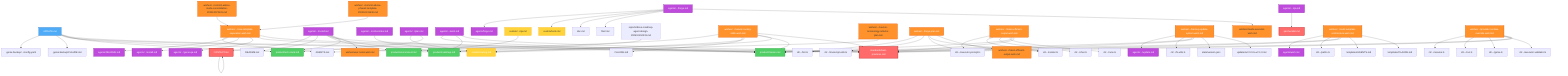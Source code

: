 graph TD

  %% Define styles
  classDef hub fill:#ff6b6b,stroke:#c92a2a,stroke-width:3px,color:#fff
  classDef loader fill:#4dabf7,stroke:#1971c2,stroke-width:2px,color:#fff
  classDef product fill:#51cf66,stroke:#2f9e44,stroke-width:2px
  classDef custom fill:#ffd43b,stroke:#fab005,stroke-width:2px
  classDef agent fill:#be4bdb,stroke:#9c36b5,stroke-width:2px,color:#fff
  classDef wish fill:#ff922b,stroke:#e8590c,stroke-width:2px

  %% Core nodes
  .genie.backup_cli_config.yaml[".genie.backup/.../config.yaml"]
  .genie.backup_CLAUDE[".genie.backup/CLAUDE.md"]
  AGENTS["AGENTS.md"]
  CLAUDE["CLAUDE.md"]
  CONTEXT["CONTEXT.md"]
  README["README.md"]
  UPDATE["UPDATE.md"]
  agents_README["agents/README.md"]
  agents_core_install["agents/.../install.md"]
  agents_core_update["agents/.../update.md"]
  agents_forge["agents/forge.md"]
  agents_neurons_install["agents/.../install.md"]
  agents_neurons_orchestrator["agents/.../orchestrator.md"]
  agents_qa_genie_qa["agents/.../genie-qa.md"]
  agents_wish["agents/wish.md"]
  agents_workflows_forge["agents/.../forge.md"]
  agents_workflows_plan["agents/.../plan.md"]
  agents_workflows_qa["agents/.../qa.md"]
  agents_workflows_wish["agents/.../wish.md"]
  cli_src_commands_list.ts["cli/.../list.ts"]
  cli_src_commands_resume.ts["cli/.../resume.ts"]
  cli_src_commands_run.ts["cli/.../run.ts"]
  cli_src_executors_transcript_utils.ts["cli/.../transcript-utils.ts"]
  cli_src_genie.ts["cli/.../genie.ts"]
  cli_src_lib_executor_prompt.ts["cli/.../executor-prompt.ts"]
  cli_src_lib_executor_validator.ts["cli/.../executor-validator.ts"]
  cli_src_lib_fs_utils.ts["cli/.../fs-utils.ts"]
  cli_src_lib_paths.ts["cli/.../paths.ts"]
  cli_src_view_render.ts["cli/.../render.ts"]
  cli_src_views_chat.ts["cli/.../chat.ts"]
  cli_src_views_runs.ts["cli/.../runs.ts"]
  custom_routing["custom/routing.md"]
  custom_tests["custom/tests.md"]
  custom_workflows_qa["custom/.../qa.md"]
  doc["doc.md"]
  file2["file2.md"]
  product_environment["product/environment.md"]
  product_mission["product/mission.md"]
  product_roadmap["product/roadmap.md"]
  product_tech_stack["product/tech-stack.md"]
  qa_checklist["qa/checklist.md"]
  reports_done_roadmap_agent_design_202510152333["reports/done-roadmap-agent-design-202510152333.md"]
  standards_best_practices["standards/best-practices.md"]
  state_version.json["state/version.json"]
  templates_AGENTS["templates/AGENTS.md"]
  templates_CLAUDE["templates/CLAUDE.md"]
  updates_v2.0.0_to_v2.1.0["updates/v2.0.0-to-v2.1.0.md"]
  wishes__archive_2025_10_natural_routing_skills_natural_routing_skills_wish["wishes/.../natural-routing-skills-wish.md"]
  wishes__archive_2025_10_natural_routing_skills_reports_neuron_terminology_refactor_plan["wishes/.../neuron-terminology-refactor-plan.md"]
  wishes__archive_2025_10_token_efficient_output_forge_plan["wishes/.../forge-plan.md"]
  wishes__archive_2025_10_token_efficient_output_token_efficient_output_wish["wishes/.../token-efficient-output-wish.md"]
  wishes_backup_update_system_backup_update_system_wish["wishes/.../backup-update-system-wish.md"]
  wishes_claude_executor_wish["wishes/claude-executor-wish.md"]
  wishes_core_template_separation_core_template_separation_wish["wishes/.../core-template-separation-wish.md"]
  wishes_core_template_separation_reports_commit_advice_mode_consolidation_202510070431["wishes/.../commit-advice-mode-consolidation-202510070431.md"]
  wishes_core_template_separation_reports_commit_advice_phase2_template_202510131630["wishes/.../commit-advice-phase2-template-202510131630.md"]
  wishes_multi_template_architecture_multi_template_architecture_wish["wishes/.../multi-template-architecture-wish.md"]
  wishes_provider_runtime_override_provider_runtime_override_wish["wishes/.../provider-runtime-override-wish.md"]
  wishes_token_efficient_output_token_efficient_output_wish["wishes/.../token-efficient-output-wish.md"]
  wishes_user_notes_wish["wishes/user-notes-wish.md"]

  %% Dependencies
  CONTEXT --> CONTEXT
  UPDATE --> .genie.backup_cli_config.yaml
  UPDATE --> .genie.backup_CLAUDE
  UPDATE --> product_mission
  UPDATE --> product_roadmap
  UPDATE --> product_tech_stack
  UPDATE --> standards_best_practices
  agents_neurons_install --> CONTEXT
  agents_neurons_install --> README
  agents_neurons_install --> product_environment
  agents_neurons_install --> product_mission
  agents_neurons_install --> product_roadmap
  agents_neurons_install --> product_tech_stack
  agents_neurons_install --> wishes_user_notes_wish
  agents_neurons_orchestrator --> custom_routing
  agents_workflows_forge --> agents_forge
  agents_workflows_forge --> custom_tests
  agents_workflows_forge --> doc
  agents_workflows_forge --> file2
  agents_workflows_forge --> wishes_claude_executor_wish
  agents_workflows_plan --> custom_routing
  agents_workflows_plan --> product_tech_stack
  agents_workflows_qa --> qa_checklist
  agents_workflows_wish --> product_mission
  agents_workflows_wish --> product_roadmap
  agents_workflows_wish --> standards_best_practices
  custom_workflows_qa --> product_environment
  reports_done_roadmap_agent_design_202510152333 --> product_roadmap
  wishes__archive_2025_10_natural_routing_skills_natural_routing_skills_wish --> AGENTS
  wishes__archive_2025_10_natural_routing_skills_natural_routing_skills_wish --> CLAUDE
  wishes__archive_2025_10_natural_routing_skills_natural_routing_skills_wish --> custom_routing
  wishes__archive_2025_10_natural_routing_skills_natural_routing_skills_wish --> product_mission
  wishes__archive_2025_10_natural_routing_skills_natural_routing_skills_wish --> product_roadmap
  wishes__archive_2025_10_natural_routing_skills_natural_routing_skills_wish --> standards_best_practices
  wishes__archive_2025_10_natural_routing_skills_reports_neuron_terminology_refactor_plan --> custom_routing
  wishes__archive_2025_10_token_efficient_output_forge_plan --> cli_src_commands_list.ts
  wishes__archive_2025_10_token_efficient_output_forge_plan --> cli_src_executors_transcript_utils.ts
  wishes__archive_2025_10_token_efficient_output_forge_plan --> cli_src_lib_executor_prompt.ts
  wishes__archive_2025_10_token_efficient_output_forge_plan --> cli_src_view_render.ts
  wishes__archive_2025_10_token_efficient_output_forge_plan --> wishes_token_efficient_output_token_efficient_output_wish
  wishes__archive_2025_10_token_efficient_output_token_efficient_output_wish --> cli_src_lib_executor_prompt.ts
  wishes__archive_2025_10_token_efficient_output_token_efficient_output_wish --> cli_src_view_render.ts
  wishes__archive_2025_10_token_efficient_output_token_efficient_output_wish --> cli_src_views_chat.ts
  wishes__archive_2025_10_token_efficient_output_token_efficient_output_wish --> cli_src_views_runs.ts
  wishes__archive_2025_10_token_efficient_output_token_efficient_output_wish --> product_mission
  wishes__archive_2025_10_token_efficient_output_token_efficient_output_wish --> standards_best_practices
  wishes_backup_update_system_backup_update_system_wish --> agents_core_update
  wishes_backup_update_system_backup_update_system_wish --> cli_src_lib_fs_utils.ts
  wishes_backup_update_system_backup_update_system_wish --> product_mission
  wishes_backup_update_system_backup_update_system_wish --> standards_best_practices
  wishes_backup_update_system_backup_update_system_wish --> state_version.json
  wishes_backup_update_system_backup_update_system_wish --> updates_v2.0.0_to_v2.1.0
  wishes_core_template_separation_core_template_separation_wish --> AGENTS
  wishes_core_template_separation_core_template_separation_wish --> agents_README
  wishes_core_template_separation_core_template_separation_wish --> agents_core_install
  wishes_core_template_separation_core_template_separation_wish --> agents_qa_genie_qa
  wishes_core_template_separation_core_template_separation_wish --> product_mission
  wishes_core_template_separation_core_template_separation_wish --> standards_best_practices
  wishes_core_template_separation_reports_commit_advice_mode_consolidation_202510070431 --> wishes_core_template_separation_core_template_separation_wish
  wishes_core_template_separation_reports_commit_advice_phase2_template_202510131630 --> wishes_core_template_separation_core_template_separation_wish
  wishes_multi_template_architecture_multi_template_architecture_wish --> agents_wish
  wishes_multi_template_architecture_multi_template_architecture_wish --> cli_src_lib_paths.ts
  wishes_multi_template_architecture_multi_template_architecture_wish --> product_mission
  wishes_multi_template_architecture_multi_template_architecture_wish --> standards_best_practices
  wishes_multi_template_architecture_multi_template_architecture_wish --> templates_AGENTS
  wishes_multi_template_architecture_multi_template_architecture_wish --> templates_CLAUDE
  wishes_provider_runtime_override_provider_runtime_override_wish --> cli_src_commands_resume.ts
  wishes_provider_runtime_override_provider_runtime_override_wish --> cli_src_commands_run.ts
  wishes_provider_runtime_override_provider_runtime_override_wish --> cli_src_genie.ts
  wishes_provider_runtime_override_provider_runtime_override_wish --> cli_src_lib_executor_validator.ts
  wishes_provider_runtime_override_provider_runtime_override_wish --> product_mission
  wishes_provider_runtime_override_provider_runtime_override_wish --> standards_best_practices

  %% Apply styles
  class product_mission hub
  class standards_best_practices hub
  class product_roadmap hub
  class custom_routing hub
  class product_tech_stack hub
  class CONTEXT hub
  class wishes_core_template_separation_core_template_separation_wish hub
  class product_environment hub
  class qa_checklist hub
  class agents_README hub
  class UPDATE loader
  class wishes_core_template_separation_core_template_separation_wish loader
  class wishes_provider_runtime_override_provider_runtime_override_wish loader
  class wishes_backup_update_system_backup_update_system_wish loader
  class wishes__archive_2025_10_token_efficient_output_forge_plan loader
  class agents_neurons_install loader
  class wishes_multi_template_architecture_multi_template_architecture_wish loader
  class wishes__archive_2025_10_natural_routing_skills_natural_routing_skills_wish loader
  class wishes__archive_2025_10_token_efficient_output_token_efficient_output_wish loader
  class agents_workflows_forge loader
  class wishes__archive_2025_10_token_efficient_output_forge_plan wish
  class wishes_core_template_separation_reports_commit_advice_mode_consolidation_202510070431 wish
  class agents_workflows_forge agent
  class custom_tests custom
  class agents_neurons_orchestrator agent
  class wishes_token_efficient_output_token_efficient_output_wish wish
  class product_tech_stack product
  class wishes_claude_executor_wish wish
  class wishes__archive_2025_10_token_efficient_output_token_efficient_output_wish wish
  class wishes_core_template_separation_core_template_separation_wish wish
  class agents_workflows_wish agent
  class wishes_backup_update_system_backup_update_system_wish wish
  class wishes__archive_2025_10_natural_routing_skills_natural_routing_skills_wish wish
  class agents_wish agent
  class wishes_provider_runtime_override_provider_runtime_override_wish wish
  class agents_workflows_plan agent
  class custom_workflows_qa custom
  class product_roadmap product
  class agents_forge agent
  class custom_routing custom
  class wishes__archive_2025_10_natural_routing_skills_reports_neuron_terminology_refactor_plan wish
  class product_environment product
  class agents_README agent
  class agents_qa_genie_qa agent
  class agents_neurons_install agent
  class product_mission product
  class wishes_multi_template_architecture_multi_template_architecture_wish wish
  class wishes_core_template_separation_reports_commit_advice_phase2_template_202510131630 wish
  class wishes_user_notes_wish wish
  class agents_workflows_qa agent
  class agents_core_install agent
  class agents_core_update agent
